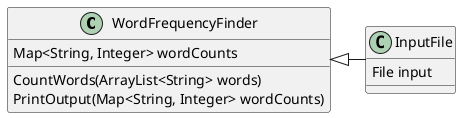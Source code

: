 @startuml

WordFrequencyFinder <|- InputFile

class WordFrequencyFinder {
Map<String, Integer> wordCounts
CountWords(ArrayList<String> words)
PrintOutput(Map<String, Integer> wordCounts)
}
class InputFile
{
File input
}

@enduml